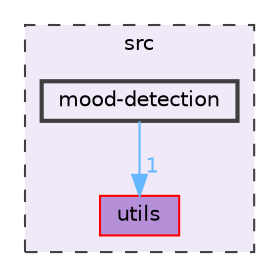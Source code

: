 digraph "src/mood-detection"
{
 // LATEX_PDF_SIZE
  bgcolor="transparent";
  edge [fontname=Helvetica,fontsize=10,labelfontname=Helvetica,labelfontsize=10];
  node [fontname=Helvetica,fontsize=10,shape=box,height=0.2,width=0.4];
  compound=true
  subgraph clusterdir_68267d1309a1af8e8297ef4c3efbcdba {
    graph [ bgcolor="#f0e9f7", pencolor="grey25", label="src", fontname=Helvetica,fontsize=10 style="filled,dashed", URL="dir_68267d1309a1af8e8297ef4c3efbcdba.html",tooltip=""]
  dir_313caf1132e152dd9b58bea13a4052ca [label="utils", fillcolor="#b590d9", color="red", style="filled", URL="dir_313caf1132e152dd9b58bea13a4052ca.html",tooltip=""];
  dir_8eb9addc559afccb814fe5975f6c2253 [label="mood-detection", fillcolor="#f0e9f7", color="grey25", style="filled,bold", URL="dir_8eb9addc559afccb814fe5975f6c2253.html",tooltip=""];
  }
  dir_8eb9addc559afccb814fe5975f6c2253->dir_313caf1132e152dd9b58bea13a4052ca [headlabel="1", labeldistance=1.5 headhref="dir_000016_000026.html" color="steelblue1" fontcolor="steelblue1"];
}
